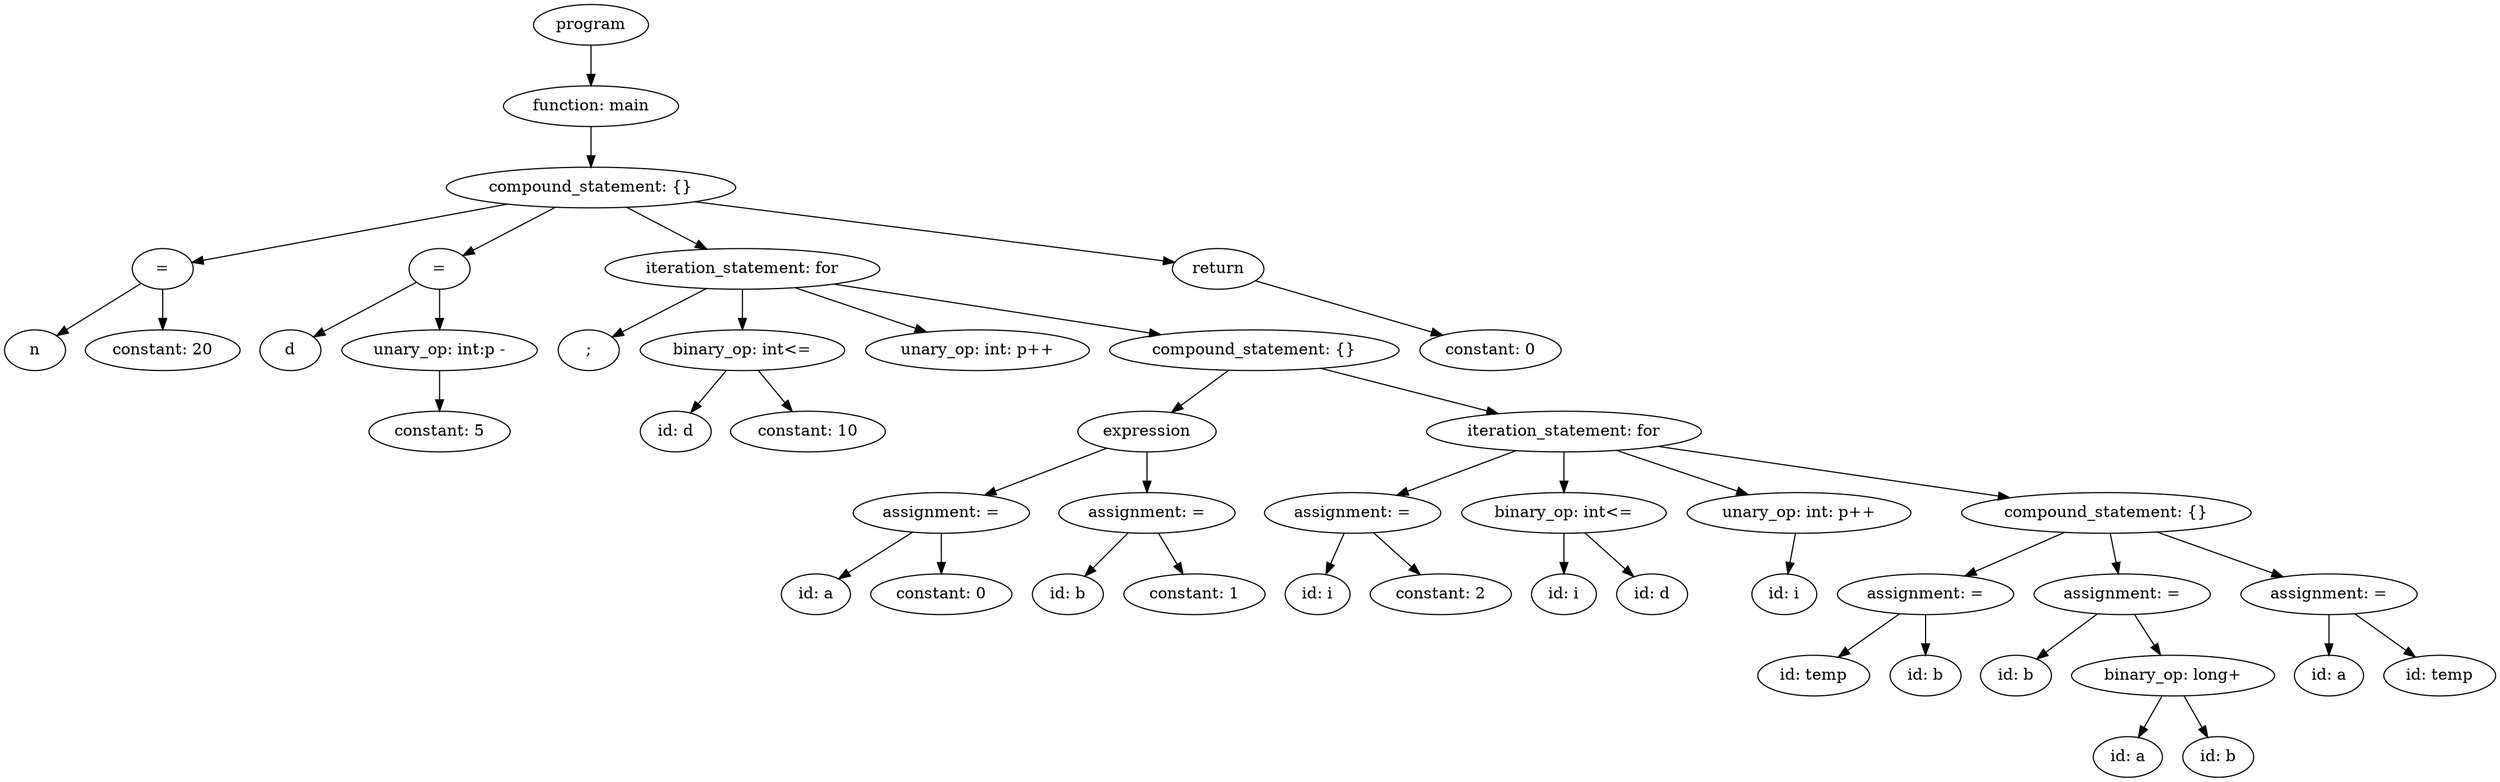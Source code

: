 strict digraph "" {
	graph [bb="0,0,2204.5,684"];
	node [label="\N"];
	65	[height=0.5,
		label=program,
		pos="519,666",
		width=1.4082];
	64	[height=0.5,
		label="function: main",
		pos="519,594",
		width=2.1528];
	65 -> 64	[pos="e,519,612.1 519,647.7 519,639.98 519,630.71 519,622.11"];
	63	[height=0.5,
		label="compound_statement: {}",
		pos="519,522",
		width=3.5566];
	64 -> 63	[pos="e,519,540.1 519,575.7 519,567.98 519,558.71 519,550.11"];
	7	[height=0.5,
		label="=",
		pos="140,450",
		width=0.75];
	63 -> 7	[pos="e,165.81,455.77 444.57,507.25 363.47,492.27 237.1,468.93 175.78,457.61"];
	21	[height=0.5,
		label="=",
		pos="385,450",
		width=0.75];
	63 -> 21	[pos="e,405.69,461.81 487.24,504.41 465.27,492.93 436.21,477.75 414.7,466.51"];
	60	[height=0.5,
		label="iteration_statement: for",
		pos="653,450",
		width=3.3761];
	63 -> 60	[pos="e,621.47,467.47 550.76,504.41 569.2,494.78 592.62,482.54 612.39,472.22"];
	62	[height=0.5,
		label=return,
		pos="1074,450",
		width=1.125];
	63 -> 62	[pos="e,1035.6,455.85 610.96,509.4 729.91,494.4 932.79,468.81 1025.4,457.13"];
	5	[height=0.5,
		label=n,
		pos="27,378",
		width=0.75];
	7 -> 5	[pos="e,46.263,390.93 120.83,437.13 102.73,425.91 75.377,408.97 54.867,396.26"];
	6	[height=0.5,
		label="constant: 20",
		pos="140,378",
		width=1.8957];
	7 -> 6	[pos="e,140,396.1 140,431.7 140,423.98 140,414.71 140,406.11"];
	18	[height=0.5,
		label=d,
		pos="253,378",
		width=0.75];
	21 -> 18	[pos="e,273.48,389.86 364.38,438.06 342.39,426.4 307.37,407.83 282.48,394.63"];
	20	[height=0.5,
		label="unary_op: int:p -",
		pos="385,378",
		width=2.4028];
	21 -> 20	[pos="e,385,396.1 385,431.7 385,423.98 385,414.71 385,406.11"];
	22	[height=0.5,
		label=";",
		pos="517,378",
		width=0.75];
	60 -> 22	[pos="e,537.7,389.65 621.11,432.59 598.58,420.99 568.6,405.56 546.59,394.23"];
	25	[height=0.5,
		label="binary_op: int<=",
		pos="653,378",
		width=2.5139];
	60 -> 25	[pos="e,653,396.1 653,431.7 653,423.98 653,414.71 653,406.11"];
	27	[height=0.5,
		label="unary_op: int: p++",
		pos="861,378",
		width=2.75];
	60 -> 27	[pos="e,815.91,394.18 699.68,433.29 731.29,422.65 773.18,408.55 806.36,397.39"];
	59	[height=0.5,
		label="compound_statement: {}",
		pos="1106,378",
		width=3.5566];
	60 -> 59	[pos="e,1023.3,391.78 733.73,436.53 812.11,424.41 930.99,406.04 1013.2,393.34"];
	61	[height=0.5,
		label="constant: 0",
		pos="1315,378",
		width=1.7361];
	62 -> 61	[pos="e,1272.7,391.29 1107,439.41 1147.2,427.74 1215.6,407.88 1262.9,394.13"];
	19	[height=0.5,
		label="constant: 5",
		pos="385,306",
		width=1.7361];
	20 -> 19	[pos="e,385,324.1 385,359.7 385,351.98 385,342.71 385,334.11"];
	23	[height=0.5,
		label="id: d",
		pos="594,306",
		width=0.86659];
	25 -> 23	[pos="e,607.34,322.83 638.72,360.05 631.26,351.2 622.01,340.23 613.86,330.57"];
	24	[height=0.5,
		label="constant: 10",
		pos="711,306",
		width=1.8957];
	25 -> 24	[pos="e,697.09,323.79 667.04,360.05 674.09,351.54 682.77,341.07 690.55,331.68"];
	34	[height=0.5,
		label=expression,
		pos="1011,306",
		width=1.6971];
	59 -> 34	[pos="e,1032.8,323.07 1083,360.05 1070.4,350.74 1054.5,339.07 1040.9,329.06"];
	58	[height=0.5,
		label="iteration_statement: for",
		pos="1380,306",
		width=3.3761];
	59 -> 58	[pos="e,1321.8,321.87 1164.8,361.98 1208,350.94 1266.8,335.91 1312.1,324.36"];
	30	[height=0.5,
		label="assignment: =",
		pos="829,234",
		width=2.1667];
	34 -> 30	[pos="e,867.26,249.72 975.48,291.34 947.38,280.53 907.87,265.34 876.97,253.45"];
	33	[height=0.5,
		label="assignment: =",
		pos="1011,234",
		width=2.1667];
	34 -> 33	[pos="e,1011,252.1 1011,287.7 1011,279.98 1011,270.71 1011,262.11"];
	40	[height=0.5,
		label="assignment: =",
		pos="1193,234",
		width=2.1667];
	58 -> 40	[pos="e,1232.1,249.63 1337.6,289.12 1309.1,278.46 1271.5,264.4 1241.8,253.28"];
	43	[height=0.5,
		label="binary_op: int<=",
		pos="1380,234",
		width=2.5139];
	58 -> 43	[pos="e,1380,252.1 1380,287.7 1380,279.98 1380,270.71 1380,262.11"];
	45	[height=0.5,
		label="unary_op: int: p++",
		pos="1588,234",
		width=2.75];
	58 -> 45	[pos="e,1542.9,250.18 1426.7,289.29 1458.3,278.65 1500.2,264.55 1533.4,253.39"];
	57	[height=0.5,
		label="compound_statement: {}",
		pos="1860,234",
		width=3.5566];
	58 -> 57	[pos="e,1774.4,247.48 1463.3,292.85 1547.2,280.61 1676.4,261.77 1764.4,248.94"];
	28	[height=0.5,
		label="id: a",
		pos="718,162",
		width=0.84854];
	30 -> 28	[pos="e,738.17,175.72 803.53,216.94 786.64,206.29 764.43,192.28 746.87,181.21"];
	29	[height=0.5,
		label="constant: 0",
		pos="829,162",
		width=1.7361];
	30 -> 29	[pos="e,829,180.1 829,215.7 829,207.98 829,198.71 829,190.11"];
	31	[height=0.5,
		label="id: b",
		pos="941,162",
		width=0.86659];
	33 -> 31	[pos="e,956.04,178.04 994.41,216.41 985.13,207.13 973.44,195.44 963.36,185.36"];
	32	[height=0.5,
		label="constant: 1",
		pos="1053,162",
		width=1.7361];
	33 -> 32	[pos="e,1042.9,179.79 1021.2,216.05 1026.1,207.8 1032.2,197.7 1037.7,188.54"];
	38	[height=0.5,
		label="id: i",
		pos="1162,162",
		width=0.79437];
	40 -> 38	[pos="e,1169.4,179.79 1185.5,216.05 1181.9,207.97 1177.6,198.12 1173.6,189.11"];
	39	[height=0.5,
		label="constant: 2",
		pos="1271,162",
		width=1.7361];
	40 -> 39	[pos="e,1252.6,179.47 1211.5,216.41 1221.5,207.43 1234,196.19 1245,186.34"];
	41	[height=0.5,
		label="id: i",
		pos="1380,162",
		width=0.79437];
	43 -> 41	[pos="e,1380,180.1 1380,215.7 1380,207.98 1380,198.71 1380,190.11"];
	42	[height=0.5,
		label="id: d",
		pos="1458,162",
		width=0.86659];
	43 -> 42	[pos="e,1441.7,177.66 1398.9,216.05 1409.5,206.52 1422.9,194.53 1434.2,184.35"];
	44	[height=0.5,
		label="id: i",
		pos="1575,162",
		width=0.79437];
	45 -> 44	[pos="e,1578.2,180.1 1584.8,215.7 1583.4,207.98 1581.6,198.71 1580,190.11"];
	48	[height=0.5,
		label="assignment: =",
		pos="1700,162",
		width=2.1667];
	57 -> 48	[pos="e,1734.7,178.19 1822.9,216.76 1799.3,206.45 1768.7,193.05 1743.9,182.21"];
	53	[height=0.5,
		label="assignment: =",
		pos="1874,162",
		width=2.1667];
	57 -> 53	[pos="e,1870.6,180.1 1863.5,215.7 1865,207.98 1866.9,198.71 1868.6,190.11"];
	56	[height=0.5,
		label="assignment: =",
		pos="2057,162",
		width=2.1667];
	57 -> 56	[pos="e,2016.5,177.39 1904.7,217.12 1935.2,206.3 1975.5,191.96 2007,180.76"];
	46	[height=0.5,
		label="id: temp",
		pos="1601,90",
		width=1.375];
	48 -> 46	[pos="e,1622.8,106.43 1677,144.76 1663.4,135.11 1645.9,122.75 1631.1,112.31"];
	47	[height=0.5,
		label="id: b",
		pos="1700,90",
		width=0.86659];
	48 -> 47	[pos="e,1700,108.1 1700,143.7 1700,135.98 1700,126.71 1700,118.11"];
	49	[height=0.5,
		label="id: b",
		pos="1780,90",
		width=0.86659];
	53 -> 49	[pos="e,1798.3,104.65 1851.7,144.41 1838.2,134.37 1820.9,121.49 1806.7,110.9"];
	52	[height=0.5,
		label="binary_op: long+",
		pos="1919,90",
		width=2.4914];
	53 -> 52	[pos="e,1907.9,108.28 1884.9,144.05 1890.1,135.92 1896.5,126 1902.3,116.94"];
	54	[height=0.5,
		label="id: a",
		pos="2057,90",
		width=0.84854];
	56 -> 54	[pos="e,2057,108.1 2057,143.7 2057,135.98 2057,126.71 2057,118.11"];
	55	[height=0.5,
		label="id: temp",
		pos="2155,90",
		width=1.375];
	56 -> 55	[pos="e,2133.4,106.43 2079.7,144.76 2093.2,135.11 2110.6,122.75 2125.2,112.31"];
	50	[height=0.5,
		label="id: a",
		pos="1879,18",
		width=0.84854];
	52 -> 50	[pos="e,1888.3,35.307 1909.3,72.055 1904.5,63.679 1898.7,53.404 1893.4,44.134"];
	51	[height=0.5,
		label="id: b",
		pos="1959,18",
		width=0.86659];
	52 -> 51	[pos="e,1949.7,35.307 1928.7,72.055 1933.5,63.679 1939.3,53.404 1944.6,44.134"];
}
